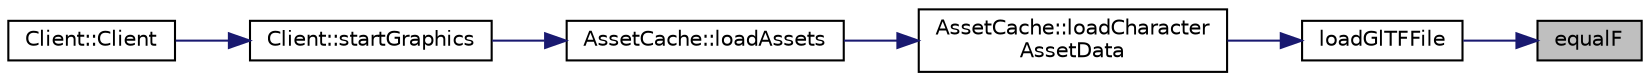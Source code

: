 digraph "equalF"
{
 // LATEX_PDF_SIZE
  edge [fontname="Helvetica",fontsize="10",labelfontname="Helvetica",labelfontsize="10"];
  node [fontname="Helvetica",fontsize="10",shape=record];
  rankdir="RL";
  Node1 [label="equalF",height=0.2,width=0.4,color="black", fillcolor="grey75", style="filled", fontcolor="black",tooltip=" "];
  Node1 -> Node2 [dir="back",color="midnightblue",fontsize="10",style="solid",fontname="Helvetica"];
  Node2 [label="loadGlTFFile",height=0.2,width=0.4,color="black", fillcolor="white", style="filled",URL="$Assimp_8cpp.html#a815da1a9fca11840a96af6ddd1fafafc",tooltip="Loads the object from the given path."];
  Node2 -> Node3 [dir="back",color="midnightblue",fontsize="10",style="solid",fontname="Helvetica"];
  Node3 [label="AssetCache::loadCharacter\lAssetData",height=0.2,width=0.4,color="black", fillcolor="white", style="filled",URL="$classAssetCache.html#ad9b550b38f4ca4b4d1c5dadd54089ad9",tooltip="Loads the character assets data."];
  Node3 -> Node4 [dir="back",color="midnightblue",fontsize="10",style="solid",fontname="Helvetica"];
  Node4 [label="AssetCache::loadAssets",height=0.2,width=0.4,color="black", fillcolor="white", style="filled",URL="$classAssetCache.html#a65f5a313ec992e8d4fd1212272f404d0",tooltip="Loads all the assets into memory."];
  Node4 -> Node5 [dir="back",color="midnightblue",fontsize="10",style="solid",fontname="Helvetica"];
  Node5 [label="Client::startGraphics",height=0.2,width=0.4,color="black", fillcolor="white", style="filled",URL="$classClient.html#a7b7406bdc248547627fd669a92b86d6c",tooltip="Starts the graphics library."];
  Node5 -> Node6 [dir="back",color="midnightblue",fontsize="10",style="solid",fontname="Helvetica"];
  Node6 [label="Client::Client",height=0.2,width=0.4,color="black", fillcolor="white", style="filled",URL="$classClient.html#ad3e41ed92e71d5c3717db96e68b9541b",tooltip=" "];
}

